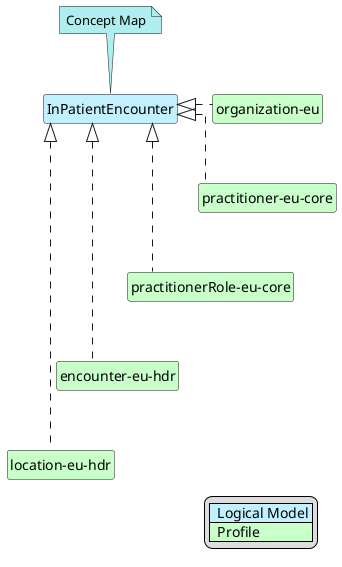 @startuml
hide circle
hide stereotype
hide members
hide methods
skinparam linetype ortho
skinparam class {
BackgroundColor<<LogicalModel>> #APPLICATION
BackgroundColor<<Profile>> #TECHNOLOGY
}
legend right
| <#APPLICATION>  Logical Model |
| <#TECHNOLOGY>  Profile |
endlegend
class "InPatientEncounter" <<LogicalModel>> [[StructureDefinition-InPatientEncounter.html]]
note top #PaleTurquoise [[ConceptMap-encounter2FHIR-eu-hdr.html]]
Concept Map
endnote
class "organization-eu" <<Profile>> [[StructureDefinition-organization-eu.html]]
"InPatientEncounter" <|. "organization-eu"
class "practitioner-eu-core" <<Profile>> [[StructureDefinition-practitioner-eu-core.html]]
"InPatientEncounter" <|. "practitioner-eu-core"
"organization-eu" -d[hidden]-> "practitioner-eu-core"
class "practitionerRole-eu-core" <<Profile>> [[StructureDefinition-practitionerRole-eu-core.html]]
"InPatientEncounter" <|. "practitionerRole-eu-core"
"practitioner-eu-core" -d[hidden]-> "practitionerRole-eu-core"
class "encounter-eu-hdr" <<Profile>> [[StructureDefinition-encounter-eu-hdr.html]]
"InPatientEncounter" <|. "encounter-eu-hdr"
"practitionerRole-eu-core" -d[hidden]-> "encounter-eu-hdr"
class "location-eu-hdr" <<Profile>> [[StructureDefinition-location-eu-hdr.html]]
"InPatientEncounter" <|. "location-eu-hdr"
"encounter-eu-hdr" -d[hidden]-> "location-eu-hdr"
@enduml